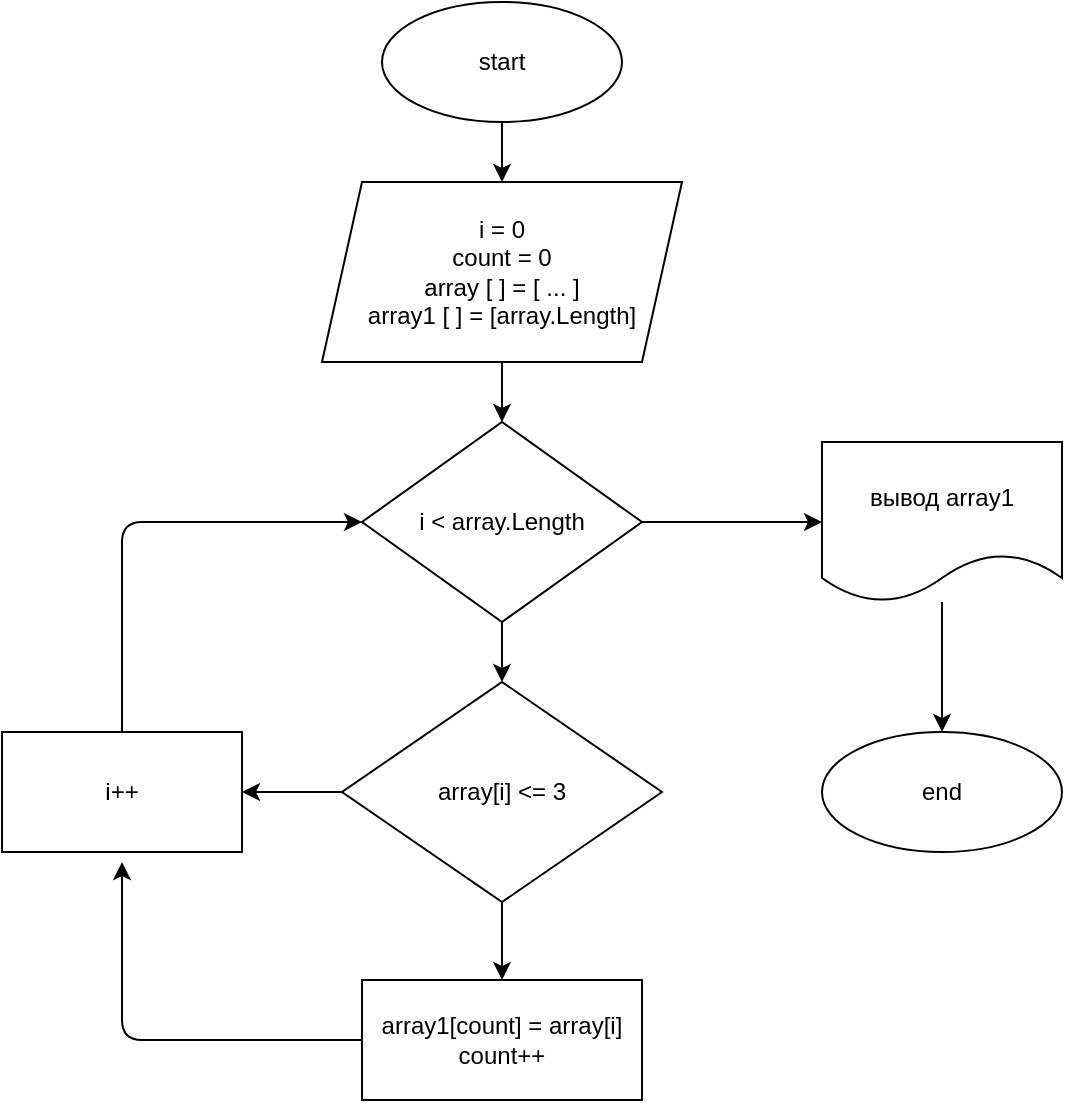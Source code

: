 <mxfile>
    <diagram id="LA60l9H9aZaU0vuXuRtA" name="Page-1">
        <mxGraphModel dx="504" dy="344" grid="1" gridSize="10" guides="1" tooltips="1" connect="1" arrows="1" fold="1" page="1" pageScale="1" pageWidth="827" pageHeight="1169" math="0" shadow="0">
            <root>
                <mxCell id="0"/>
                <mxCell id="1" parent="0"/>
                <mxCell id="4" value="" style="edgeStyle=none;html=1;" edge="1" parent="1" source="2" target="3">
                    <mxGeometry relative="1" as="geometry"/>
                </mxCell>
                <mxCell id="2" value="start" style="ellipse;whiteSpace=wrap;html=1;" vertex="1" parent="1">
                    <mxGeometry x="360" width="120" height="60" as="geometry"/>
                </mxCell>
                <mxCell id="6" value="" style="edgeStyle=none;html=1;" edge="1" parent="1" source="3" target="5">
                    <mxGeometry relative="1" as="geometry"/>
                </mxCell>
                <mxCell id="3" value="i = 0&lt;br&gt;count = 0&lt;br&gt;array [ ] = [ ... ]&lt;br&gt;array1 [ ] = [array.Length]" style="shape=parallelogram;perimeter=parallelogramPerimeter;whiteSpace=wrap;html=1;fixedSize=1;" vertex="1" parent="1">
                    <mxGeometry x="330" y="90" width="180" height="90" as="geometry"/>
                </mxCell>
                <mxCell id="8" value="" style="edgeStyle=none;html=1;" edge="1" parent="1" source="5" target="7">
                    <mxGeometry relative="1" as="geometry"/>
                </mxCell>
                <mxCell id="17" value="" style="edgeStyle=none;html=1;" edge="1" parent="1" source="5" target="16">
                    <mxGeometry relative="1" as="geometry"/>
                </mxCell>
                <mxCell id="5" value="i &amp;lt; array.Length" style="rhombus;whiteSpace=wrap;html=1;" vertex="1" parent="1">
                    <mxGeometry x="350" y="210" width="140" height="100" as="geometry"/>
                </mxCell>
                <mxCell id="10" value="" style="edgeStyle=none;html=1;" edge="1" parent="1" source="7" target="9">
                    <mxGeometry relative="1" as="geometry"/>
                </mxCell>
                <mxCell id="12" value="" style="edgeStyle=none;html=1;" edge="1" parent="1" source="7" target="11">
                    <mxGeometry relative="1" as="geometry"/>
                </mxCell>
                <mxCell id="7" value="array[i] &amp;lt;= 3" style="rhombus;whiteSpace=wrap;html=1;" vertex="1" parent="1">
                    <mxGeometry x="340" y="340" width="160" height="110" as="geometry"/>
                </mxCell>
                <mxCell id="13" style="edgeStyle=none;html=1;" edge="1" parent="1" source="9">
                    <mxGeometry relative="1" as="geometry">
                        <mxPoint x="230" y="430" as="targetPoint"/>
                        <Array as="points">
                            <mxPoint x="230" y="519"/>
                        </Array>
                    </mxGeometry>
                </mxCell>
                <mxCell id="9" value="array1[count] = array[i]&lt;br&gt;count++" style="whiteSpace=wrap;html=1;" vertex="1" parent="1">
                    <mxGeometry x="350" y="489" width="140" height="60" as="geometry"/>
                </mxCell>
                <mxCell id="14" style="edgeStyle=none;html=1;entryX=0;entryY=0.5;entryDx=0;entryDy=0;" edge="1" parent="1" source="11" target="5">
                    <mxGeometry relative="1" as="geometry">
                        <Array as="points">
                            <mxPoint x="230" y="260"/>
                        </Array>
                    </mxGeometry>
                </mxCell>
                <mxCell id="11" value="i++" style="whiteSpace=wrap;html=1;" vertex="1" parent="1">
                    <mxGeometry x="170" y="365" width="120" height="60" as="geometry"/>
                </mxCell>
                <mxCell id="19" value="" style="edgeStyle=none;html=1;" edge="1" parent="1" source="16" target="18">
                    <mxGeometry relative="1" as="geometry"/>
                </mxCell>
                <mxCell id="16" value="вывод array1" style="shape=document;whiteSpace=wrap;html=1;boundedLbl=1;" vertex="1" parent="1">
                    <mxGeometry x="580" y="220" width="120" height="80" as="geometry"/>
                </mxCell>
                <mxCell id="18" value="end" style="ellipse;whiteSpace=wrap;html=1;" vertex="1" parent="1">
                    <mxGeometry x="580" y="365" width="120" height="60" as="geometry"/>
                </mxCell>
            </root>
        </mxGraphModel>
    </diagram>
</mxfile>